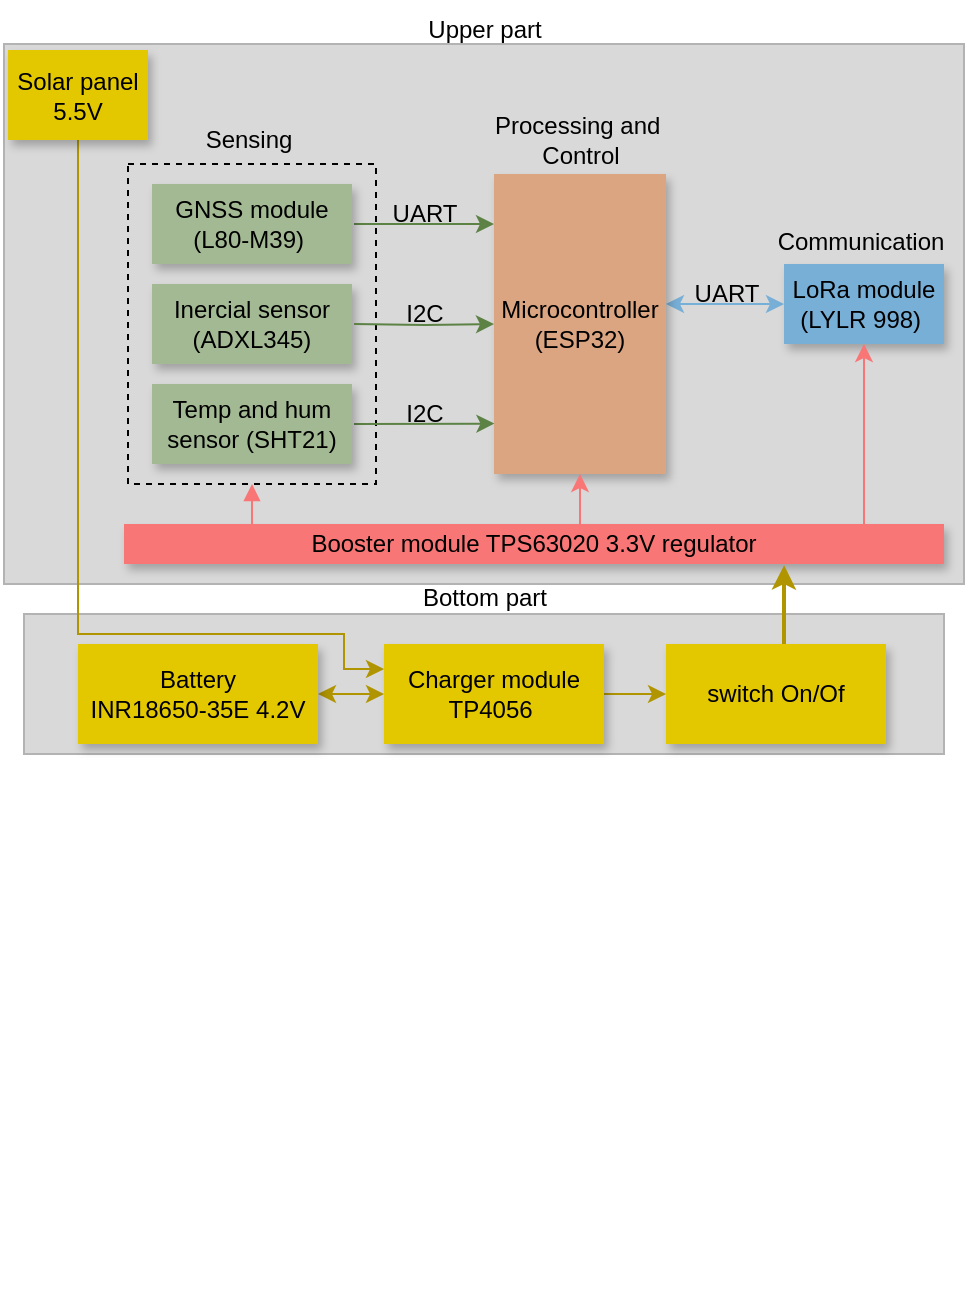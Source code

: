 <mxfile version="24.7.1" type="github">
  <diagram name="Página-1" id="As4PcaeyPNjhqhuAYCdB">
    <mxGraphModel dx="988" dy="510" grid="1" gridSize="10" guides="1" tooltips="1" connect="1" arrows="1" fold="1" page="1" pageScale="1" pageWidth="827" pageHeight="1169" math="0" shadow="0">
      <root>
        <mxCell id="0" />
        <mxCell id="1" parent="0" />
        <mxCell id="nqdYKwkmjAAybZpAhHxP-48" value="" style="rounded=0;whiteSpace=wrap;html=1;fillColor=#D9D9D9;strokeColor=#B3B3B3;" vertex="1" parent="1">
          <mxGeometry x="210" y="485" width="460" height="70" as="geometry" />
        </mxCell>
        <mxCell id="nqdYKwkmjAAybZpAhHxP-46" value="" style="rounded=0;whiteSpace=wrap;html=1;fillStyle=auto;fillColor=#D9D9D9;movable=1;resizable=1;rotatable=1;deletable=1;editable=1;locked=0;connectable=1;strokeColor=#B3B3B3;" vertex="1" parent="1">
          <mxGeometry x="200" y="200" width="480" height="270" as="geometry" />
        </mxCell>
        <mxCell id="nqdYKwkmjAAybZpAhHxP-2" style="edgeStyle=orthogonalEdgeStyle;rounded=0;orthogonalLoop=1;jettySize=auto;html=1;strokeColor=none;" edge="1" parent="1" source="nqdYKwkmjAAybZpAhHxP-7">
          <mxGeometry relative="1" as="geometry">
            <mxPoint x="209" y="300" as="targetPoint" />
          </mxGeometry>
        </mxCell>
        <mxCell id="nqdYKwkmjAAybZpAhHxP-3" style="edgeStyle=orthogonalEdgeStyle;rounded=0;orthogonalLoop=1;jettySize=auto;html=1;strokeColor=#78AFD7;startArrow=classic;startFill=1;" edge="1" parent="1" source="nqdYKwkmjAAybZpAhHxP-4" target="nqdYKwkmjAAybZpAhHxP-5">
          <mxGeometry relative="1" as="geometry">
            <Array as="points">
              <mxPoint x="580" y="330" />
              <mxPoint x="580" y="330" />
            </Array>
          </mxGeometry>
        </mxCell>
        <mxCell id="nqdYKwkmjAAybZpAhHxP-4" value="Microcontroller&lt;br&gt;(ESP32)" style="rounded=0;whiteSpace=wrap;html=1;fillColor=#dba581;shadow=1;strokeColor=none;" vertex="1" parent="1">
          <mxGeometry x="445" y="265" width="86" height="150" as="geometry" />
        </mxCell>
        <mxCell id="nqdYKwkmjAAybZpAhHxP-5" value="&lt;font color=&quot;#000000&quot;&gt;LoRa&amp;nbsp;&lt;/font&gt;&lt;span style=&quot;color: rgb(0, 0, 0);&quot;&gt;module&lt;/span&gt;&lt;div&gt;&lt;font color=&quot;#000000&quot;&gt;(LYLR 998)&amp;nbsp;&lt;/font&gt;&lt;/div&gt;" style="rounded=0;whiteSpace=wrap;html=1;fillColor=#78AFD7;fontColor=#ffffff;strokeColor=none;shadow=1;" vertex="1" parent="1">
          <mxGeometry x="590" y="310" width="80" height="40" as="geometry" />
        </mxCell>
        <mxCell id="nqdYKwkmjAAybZpAhHxP-54" style="edgeStyle=orthogonalEdgeStyle;rounded=0;orthogonalLoop=1;jettySize=auto;html=1;entryX=0;entryY=0.25;entryDx=0;entryDy=0;fillColor=#e3c800;strokeColor=#B09500;exitX=0.5;exitY=1;exitDx=0;exitDy=0;" edge="1" parent="1" source="nqdYKwkmjAAybZpAhHxP-7" target="nqdYKwkmjAAybZpAhHxP-34">
          <mxGeometry relative="1" as="geometry">
            <mxPoint x="245" y="240" as="sourcePoint" />
            <Array as="points">
              <mxPoint x="237" y="495" />
              <mxPoint x="370" y="495" />
              <mxPoint x="370" y="513" />
            </Array>
          </mxGeometry>
        </mxCell>
        <mxCell id="nqdYKwkmjAAybZpAhHxP-8" value="" style="shape=image;verticalLabelPosition=bottom;labelBackgroundColor=default;verticalAlign=top;aspect=fixed;imageAspect=0;image=https://www.researchgate.net/publication/355124535/figure/fig2/AS:1076513826963459@1633672305780/IoT-device-structure-and-components.png;" vertex="1" parent="1">
          <mxGeometry x="220" y="650" width="380" height="178.38" as="geometry" />
        </mxCell>
        <mxCell id="nqdYKwkmjAAybZpAhHxP-31" style="edgeStyle=orthogonalEdgeStyle;rounded=0;orthogonalLoop=1;jettySize=auto;html=1;entryX=0.5;entryY=1;entryDx=0;entryDy=0;strokeColor=#f97676;" edge="1" parent="1" target="nqdYKwkmjAAybZpAhHxP-4">
          <mxGeometry relative="1" as="geometry">
            <mxPoint x="488" y="440" as="sourcePoint" />
            <Array as="points">
              <mxPoint x="488" y="420" />
              <mxPoint x="488" y="420" />
            </Array>
          </mxGeometry>
        </mxCell>
        <mxCell id="nqdYKwkmjAAybZpAhHxP-32" style="edgeStyle=orthogonalEdgeStyle;rounded=0;orthogonalLoop=1;jettySize=auto;html=1;strokeColor=#f97676;" edge="1" parent="1" source="nqdYKwkmjAAybZpAhHxP-9" target="nqdYKwkmjAAybZpAhHxP-5">
          <mxGeometry relative="1" as="geometry">
            <Array as="points">
              <mxPoint x="630" y="370" />
              <mxPoint x="630" y="370" />
            </Array>
          </mxGeometry>
        </mxCell>
        <mxCell id="nqdYKwkmjAAybZpAhHxP-9" value="Booster module TPS63020 3.3V regulator" style="rounded=0;whiteSpace=wrap;html=1;fillColor=#f97676;strokeColor=none;shadow=1;" vertex="1" parent="1">
          <mxGeometry x="260" y="440" width="410" height="20" as="geometry" />
        </mxCell>
        <mxCell id="nqdYKwkmjAAybZpAhHxP-10" value="" style="edgeStyle=orthogonalEdgeStyle;rounded=0;orthogonalLoop=1;jettySize=auto;html=1;strokeColor=none;" edge="1" parent="1" source="nqdYKwkmjAAybZpAhHxP-4">
          <mxGeometry relative="1" as="geometry">
            <mxPoint x="388" y="275" as="sourcePoint" />
            <mxPoint x="410" y="338.771" as="targetPoint" />
          </mxGeometry>
        </mxCell>
        <mxCell id="nqdYKwkmjAAybZpAhHxP-11" value="" style="rounded=0;whiteSpace=wrap;html=1;fillColor=none;shadow=0;glass=0;dashed=1;" vertex="1" parent="1">
          <mxGeometry x="262" y="260" width="124" height="160" as="geometry" />
        </mxCell>
        <mxCell id="nqdYKwkmjAAybZpAhHxP-12" style="edgeStyle=orthogonalEdgeStyle;rounded=0;orthogonalLoop=1;jettySize=auto;html=1;fillColor=#60a917;strokeColor=#5D8245;" edge="1" parent="1">
          <mxGeometry relative="1" as="geometry">
            <mxPoint x="375" y="290" as="sourcePoint" />
            <mxPoint x="445" y="290" as="targetPoint" />
            <Array as="points">
              <mxPoint x="445" y="290" />
            </Array>
          </mxGeometry>
        </mxCell>
        <mxCell id="nqdYKwkmjAAybZpAhHxP-13" value="&lt;font color=&quot;#000000&quot;&gt;GNSS&amp;nbsp;&lt;/font&gt;&lt;span style=&quot;color: rgb(0, 0, 0);&quot;&gt;module&lt;/span&gt;&lt;div&gt;&lt;font color=&quot;#000000&quot;&gt;(L80-M39)&amp;nbsp;&lt;/font&gt;&lt;/div&gt;" style="rounded=0;whiteSpace=wrap;html=1;shadow=1;fillColor=#a3b993;strokeColor=none;fontColor=#ffffff;" vertex="1" parent="1">
          <mxGeometry x="274" y="270" width="100" height="40" as="geometry" />
        </mxCell>
        <mxCell id="nqdYKwkmjAAybZpAhHxP-15" value="&lt;font color=&quot;#000000&quot;&gt;Inercial sensor&lt;br&gt;(ADXL345)&lt;/font&gt;" style="rounded=0;whiteSpace=wrap;html=1;shadow=1;fillColor=#a3b993;strokeColor=none;fontColor=#ffffff;" vertex="1" parent="1">
          <mxGeometry x="274" y="320" width="100" height="40" as="geometry" />
        </mxCell>
        <mxCell id="nqdYKwkmjAAybZpAhHxP-16" style="edgeStyle=orthogonalEdgeStyle;rounded=0;orthogonalLoop=1;jettySize=auto;html=1;fillColor=#60a917;strokeColor=#5D8245;exitX=1;exitY=0.5;exitDx=0;exitDy=0;entryX=0.002;entryY=0.832;entryDx=0;entryDy=0;entryPerimeter=0;" edge="1" parent="1" target="nqdYKwkmjAAybZpAhHxP-4">
          <mxGeometry relative="1" as="geometry">
            <mxPoint x="375" y="390" as="sourcePoint" />
            <mxPoint x="445" y="395" as="targetPoint" />
            <Array as="points">
              <mxPoint x="445" y="390" />
            </Array>
          </mxGeometry>
        </mxCell>
        <mxCell id="nqdYKwkmjAAybZpAhHxP-17" value="&lt;font color=&quot;#000000&quot;&gt;Temp and hum sensor (SHT21)&lt;/font&gt;" style="rounded=0;whiteSpace=wrap;html=1;shadow=1;fillColor=#a3b993;strokeColor=none;fontColor=#ffffff;" vertex="1" parent="1">
          <mxGeometry x="274" y="370" width="100" height="40" as="geometry" />
        </mxCell>
        <mxCell id="nqdYKwkmjAAybZpAhHxP-19" style="edgeStyle=orthogonalEdgeStyle;rounded=0;orthogonalLoop=1;jettySize=auto;html=1;fillColor=#60a917;strokeColor=#5D8245;entryX=0;entryY=0.5;entryDx=0;entryDy=0;" edge="1" parent="1" target="nqdYKwkmjAAybZpAhHxP-4">
          <mxGeometry relative="1" as="geometry">
            <mxPoint x="375" y="340" as="sourcePoint" />
            <mxPoint x="445" y="336" as="targetPoint" />
            <Array as="points" />
          </mxGeometry>
        </mxCell>
        <mxCell id="nqdYKwkmjAAybZpAhHxP-21" value="UART" style="text;html=1;align=center;verticalAlign=middle;resizable=0;points=[];autosize=1;strokeColor=none;fillColor=none;" vertex="1" parent="1">
          <mxGeometry x="380" y="270" width="60" height="30" as="geometry" />
        </mxCell>
        <mxCell id="nqdYKwkmjAAybZpAhHxP-22" value="UART" style="text;html=1;align=center;verticalAlign=middle;resizable=0;points=[];autosize=1;strokeColor=none;fillColor=none;" vertex="1" parent="1">
          <mxGeometry x="531" y="310" width="60" height="30" as="geometry" />
        </mxCell>
        <mxCell id="nqdYKwkmjAAybZpAhHxP-23" value="I2C" style="text;html=1;align=center;verticalAlign=middle;resizable=0;points=[];autosize=1;strokeColor=none;fillColor=none;" vertex="1" parent="1">
          <mxGeometry x="390" y="320" width="40" height="30" as="geometry" />
        </mxCell>
        <mxCell id="nqdYKwkmjAAybZpAhHxP-24" value="I2C" style="text;html=1;align=center;verticalAlign=middle;resizable=0;points=[];autosize=1;strokeColor=none;fillColor=none;" vertex="1" parent="1">
          <mxGeometry x="390" y="370" width="40" height="30" as="geometry" />
        </mxCell>
        <mxCell id="nqdYKwkmjAAybZpAhHxP-30" style="edgeStyle=orthogonalEdgeStyle;rounded=0;orthogonalLoop=1;jettySize=auto;html=1;strokeColor=#f97676;endArrow=block;endFill=1;" edge="1" parent="1">
          <mxGeometry relative="1" as="geometry">
            <mxPoint x="324.0" y="440" as="sourcePoint" />
            <mxPoint x="324" y="420" as="targetPoint" />
            <Array as="points">
              <mxPoint x="324" y="420" />
            </Array>
          </mxGeometry>
        </mxCell>
        <mxCell id="nqdYKwkmjAAybZpAhHxP-41" style="edgeStyle=orthogonalEdgeStyle;rounded=0;orthogonalLoop=1;jettySize=auto;html=1;startArrow=classic;startFill=1;fillColor=#e3c800;strokeColor=#B09500;" edge="1" parent="1" source="nqdYKwkmjAAybZpAhHxP-33" target="nqdYKwkmjAAybZpAhHxP-34">
          <mxGeometry relative="1" as="geometry" />
        </mxCell>
        <mxCell id="nqdYKwkmjAAybZpAhHxP-33" value="Battery&lt;br&gt;INR18650-35E 4.2V" style="rounded=0;whiteSpace=wrap;html=1;fillColor=#e3c800;strokeColor=none;fontColor=#000000;shadow=1;" vertex="1" parent="1">
          <mxGeometry x="237" y="500" width="120" height="50" as="geometry" />
        </mxCell>
        <mxCell id="nqdYKwkmjAAybZpAhHxP-36" style="edgeStyle=orthogonalEdgeStyle;rounded=0;orthogonalLoop=1;jettySize=auto;html=1;fillColor=#e3c800;strokeColor=#B09500;" edge="1" parent="1" source="nqdYKwkmjAAybZpAhHxP-34" target="nqdYKwkmjAAybZpAhHxP-35">
          <mxGeometry relative="1" as="geometry" />
        </mxCell>
        <mxCell id="nqdYKwkmjAAybZpAhHxP-34" value="Charger module&lt;br&gt;TP4056&amp;nbsp;" style="rounded=0;whiteSpace=wrap;html=1;fillColor=#e3c800;strokeColor=none;fontColor=#000000;shadow=1;" vertex="1" parent="1">
          <mxGeometry x="390" y="500" width="110" height="50" as="geometry" />
        </mxCell>
        <mxCell id="nqdYKwkmjAAybZpAhHxP-35" value="switch On/Of" style="rounded=0;whiteSpace=wrap;html=1;fillColor=#e3c800;strokeColor=none;fontColor=#000000;shadow=1;" vertex="1" parent="1">
          <mxGeometry x="531" y="500" width="110" height="50" as="geometry" />
        </mxCell>
        <mxCell id="nqdYKwkmjAAybZpAhHxP-44" value="" style="edgeStyle=orthogonalEdgeStyle;rounded=0;orthogonalLoop=1;jettySize=auto;html=1;strokeColor=none;" edge="1" parent="1" target="nqdYKwkmjAAybZpAhHxP-43">
          <mxGeometry relative="1" as="geometry">
            <mxPoint x="285" y="305" as="targetPoint" />
            <mxPoint x="348" y="252.5" as="sourcePoint" />
          </mxGeometry>
        </mxCell>
        <mxCell id="nqdYKwkmjAAybZpAhHxP-43" value="Sensing" style="text;html=1;align=center;verticalAlign=middle;resizable=0;points=[];autosize=1;strokeColor=none;fillColor=none;" vertex="1" parent="1">
          <mxGeometry x="287" y="232.5" width="70" height="30" as="geometry" />
        </mxCell>
        <mxCell id="nqdYKwkmjAAybZpAhHxP-45" value="Processing and&amp;nbsp;&lt;div&gt;Control&lt;/div&gt;" style="text;html=1;align=center;verticalAlign=middle;resizable=0;points=[];autosize=1;strokeColor=none;fillColor=none;" vertex="1" parent="1">
          <mxGeometry x="433" y="227.5" width="110" height="40" as="geometry" />
        </mxCell>
        <mxCell id="nqdYKwkmjAAybZpAhHxP-49" value="Upper part" style="text;html=1;align=center;verticalAlign=middle;resizable=0;points=[];autosize=1;strokeColor=none;fillColor=none;" vertex="1" parent="1">
          <mxGeometry x="400" y="178" width="80" height="30" as="geometry" />
        </mxCell>
        <mxCell id="nqdYKwkmjAAybZpAhHxP-50" value="Bottom part" style="text;html=1;align=center;verticalAlign=middle;resizable=0;points=[];autosize=1;strokeColor=none;fillColor=none;" vertex="1" parent="1">
          <mxGeometry x="395" y="462" width="90" height="30" as="geometry" />
        </mxCell>
        <mxCell id="nqdYKwkmjAAybZpAhHxP-55" style="edgeStyle=orthogonalEdgeStyle;rounded=0;orthogonalLoop=1;jettySize=auto;html=1;entryX=0.805;entryY=1.029;entryDx=0;entryDy=0;entryPerimeter=0;fillColor=#e3c800;strokeColor=#B09500;strokeWidth=2;jumpStyle=none;" edge="1" parent="1" source="nqdYKwkmjAAybZpAhHxP-35" target="nqdYKwkmjAAybZpAhHxP-9">
          <mxGeometry relative="1" as="geometry">
            <Array as="points">
              <mxPoint x="590" y="470" />
              <mxPoint x="590" y="470" />
            </Array>
          </mxGeometry>
        </mxCell>
        <mxCell id="nqdYKwkmjAAybZpAhHxP-56" value="" style="edgeStyle=orthogonalEdgeStyle;rounded=0;orthogonalLoop=1;jettySize=auto;html=1;strokeColor=none;" edge="1" parent="1" source="nqdYKwkmjAAybZpAhHxP-43" target="nqdYKwkmjAAybZpAhHxP-7">
          <mxGeometry relative="1" as="geometry">
            <mxPoint x="209" y="300" as="targetPoint" />
            <mxPoint x="312" y="243" as="sourcePoint" />
          </mxGeometry>
        </mxCell>
        <mxCell id="nqdYKwkmjAAybZpAhHxP-7" value="Solar panel&lt;br&gt;5.5V" style="rounded=0;whiteSpace=wrap;html=1;fillColor=#e3c800;strokeColor=none;fontColor=#000000;shadow=1;" vertex="1" parent="1">
          <mxGeometry x="202" y="203" width="70" height="45" as="geometry" />
        </mxCell>
        <mxCell id="nqdYKwkmjAAybZpAhHxP-60" value="Communication" style="text;html=1;align=center;verticalAlign=middle;resizable=0;points=[];autosize=1;strokeColor=none;fillColor=none;" vertex="1" parent="1">
          <mxGeometry x="573" y="284" width="110" height="30" as="geometry" />
        </mxCell>
      </root>
    </mxGraphModel>
  </diagram>
</mxfile>
